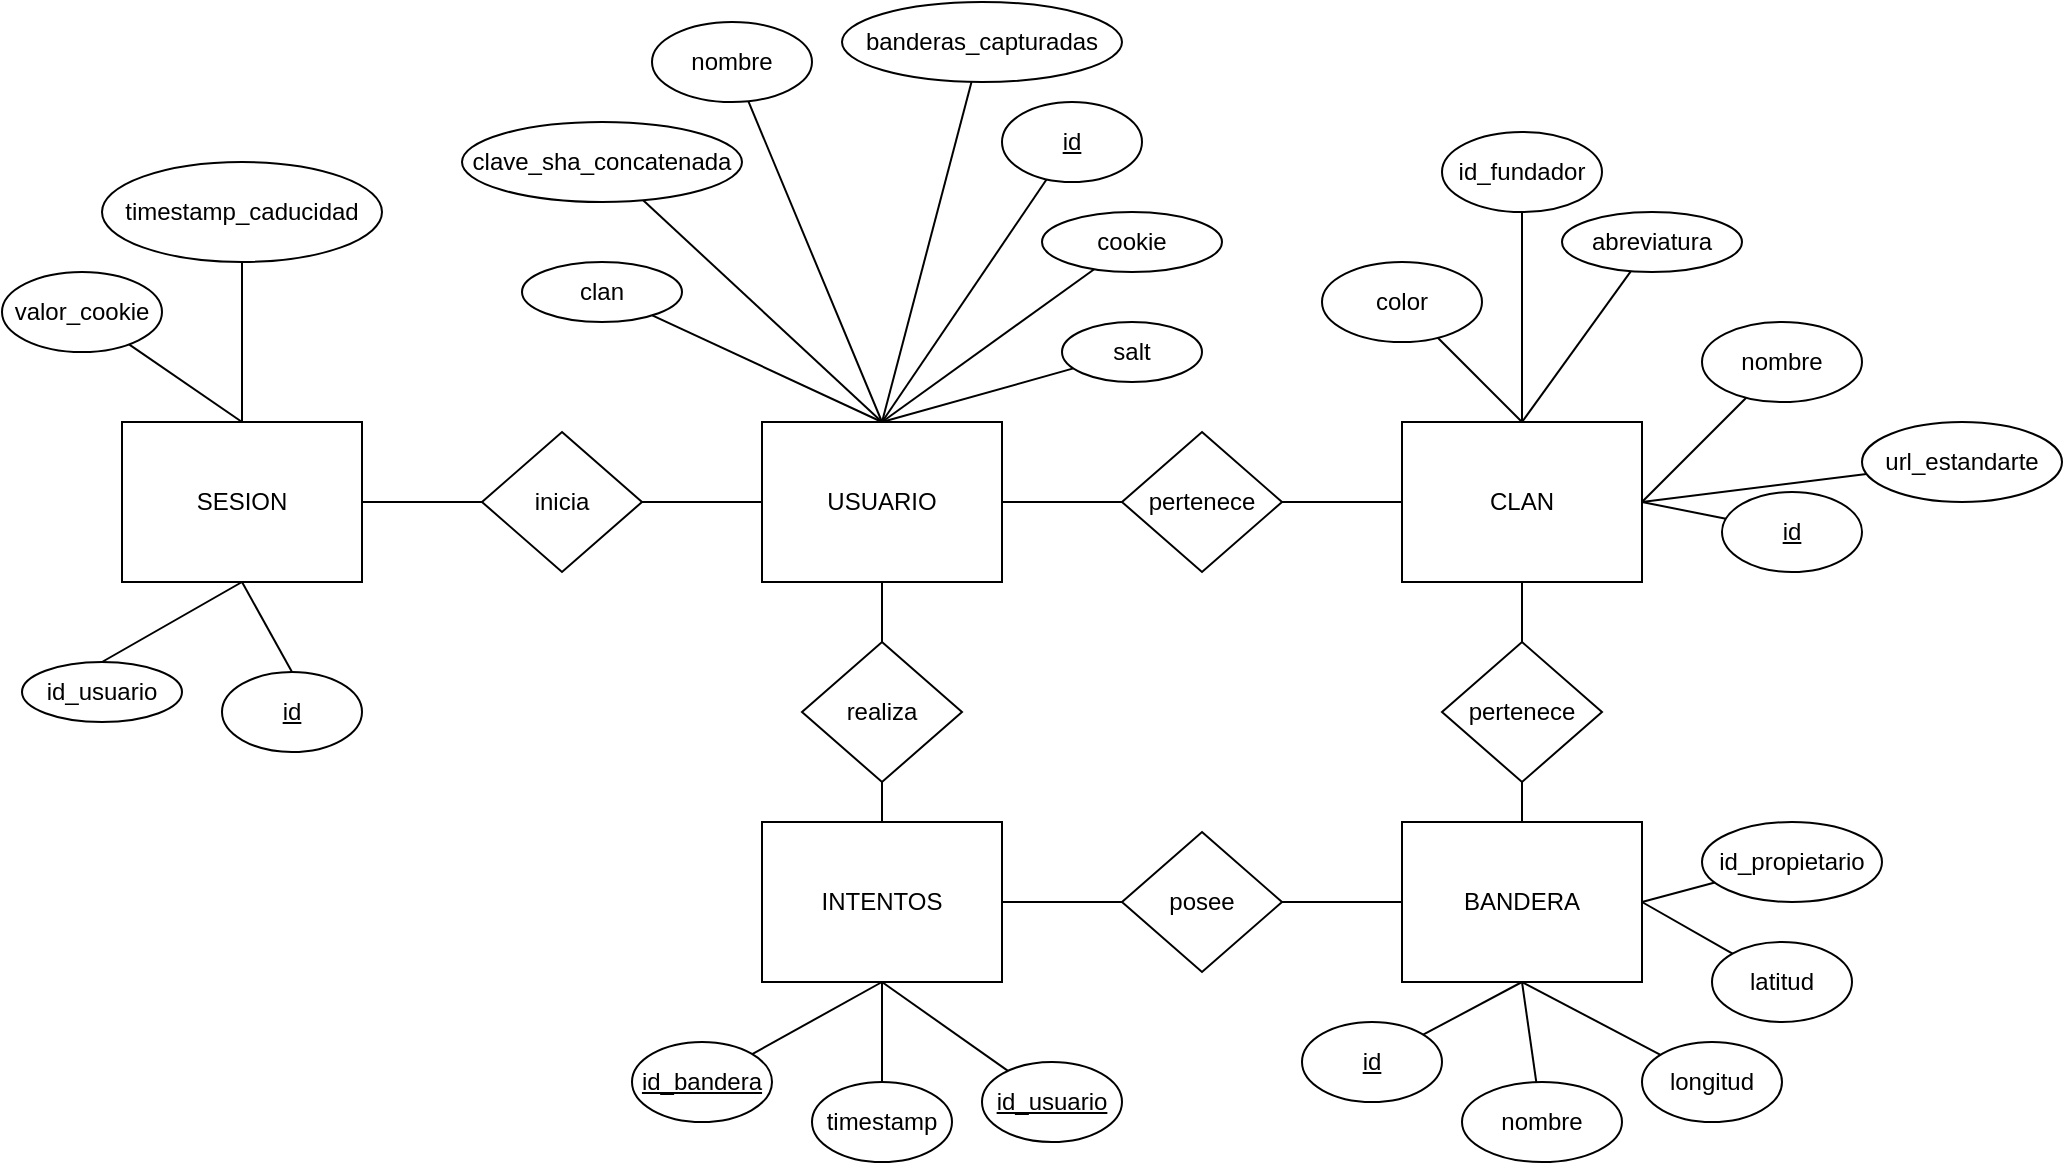 <mxfile version="14.0.1" type="device"><diagram id="ZcFw3NsDIBaOdlPS0Ph0" name="Page-1"><mxGraphModel dx="1021" dy="593" grid="1" gridSize="10" guides="1" tooltips="1" connect="1" arrows="1" fold="1" page="1" pageScale="1" pageWidth="1600" pageHeight="1200" math="0" shadow="0"><root><mxCell id="0"/><mxCell id="1" parent="0"/><mxCell id="fSJjw-DLxBgylvuJ7mEP-44" style="edgeStyle=orthogonalEdgeStyle;rounded=0;orthogonalLoop=1;jettySize=auto;html=1;exitX=0;exitY=0.5;exitDx=0;exitDy=0;entryX=1;entryY=0.5;entryDx=0;entryDy=0;endArrow=none;endFill=0;" edge="1" parent="1" source="fSJjw-DLxBgylvuJ7mEP-1" target="fSJjw-DLxBgylvuJ7mEP-39"><mxGeometry relative="1" as="geometry"/></mxCell><mxCell id="fSJjw-DLxBgylvuJ7mEP-52" style="edgeStyle=none;rounded=0;orthogonalLoop=1;jettySize=auto;html=1;exitX=0.5;exitY=0;exitDx=0;exitDy=0;endArrow=none;endFill=0;" edge="1" parent="1" source="fSJjw-DLxBgylvuJ7mEP-1" target="fSJjw-DLxBgylvuJ7mEP-9"><mxGeometry relative="1" as="geometry"/></mxCell><mxCell id="fSJjw-DLxBgylvuJ7mEP-53" style="edgeStyle=none;rounded=0;orthogonalLoop=1;jettySize=auto;html=1;exitX=0.5;exitY=0;exitDx=0;exitDy=0;endArrow=none;endFill=0;" edge="1" parent="1" source="fSJjw-DLxBgylvuJ7mEP-1" target="fSJjw-DLxBgylvuJ7mEP-6"><mxGeometry relative="1" as="geometry"/></mxCell><mxCell id="fSJjw-DLxBgylvuJ7mEP-54" style="edgeStyle=none;rounded=0;orthogonalLoop=1;jettySize=auto;html=1;exitX=0.5;exitY=0;exitDx=0;exitDy=0;endArrow=none;endFill=0;" edge="1" parent="1" source="fSJjw-DLxBgylvuJ7mEP-1" target="fSJjw-DLxBgylvuJ7mEP-32"><mxGeometry relative="1" as="geometry"/></mxCell><mxCell id="fSJjw-DLxBgylvuJ7mEP-55" style="edgeStyle=none;rounded=0;orthogonalLoop=1;jettySize=auto;html=1;exitX=0.5;exitY=0;exitDx=0;exitDy=0;endArrow=none;endFill=0;" edge="1" parent="1" source="fSJjw-DLxBgylvuJ7mEP-1" target="fSJjw-DLxBgylvuJ7mEP-5"><mxGeometry relative="1" as="geometry"/></mxCell><mxCell id="fSJjw-DLxBgylvuJ7mEP-56" style="edgeStyle=none;rounded=0;orthogonalLoop=1;jettySize=auto;html=1;exitX=0.5;exitY=0;exitDx=0;exitDy=0;endArrow=none;endFill=0;" edge="1" parent="1" source="fSJjw-DLxBgylvuJ7mEP-1" target="fSJjw-DLxBgylvuJ7mEP-10"><mxGeometry relative="1" as="geometry"/></mxCell><mxCell id="fSJjw-DLxBgylvuJ7mEP-57" style="edgeStyle=none;rounded=0;orthogonalLoop=1;jettySize=auto;html=1;exitX=0.5;exitY=0;exitDx=0;exitDy=0;endArrow=none;endFill=0;" edge="1" parent="1" source="fSJjw-DLxBgylvuJ7mEP-1" target="fSJjw-DLxBgylvuJ7mEP-8"><mxGeometry relative="1" as="geometry"/></mxCell><mxCell id="fSJjw-DLxBgylvuJ7mEP-58" style="edgeStyle=none;rounded=0;orthogonalLoop=1;jettySize=auto;html=1;exitX=0.5;exitY=0;exitDx=0;exitDy=0;endArrow=none;endFill=0;" edge="1" parent="1" source="fSJjw-DLxBgylvuJ7mEP-1" target="fSJjw-DLxBgylvuJ7mEP-7"><mxGeometry relative="1" as="geometry"/></mxCell><mxCell id="fSJjw-DLxBgylvuJ7mEP-1" value="USUARIO" style="rounded=0;whiteSpace=wrap;html=1;" vertex="1" parent="1"><mxGeometry x="400" y="240" width="120" height="80" as="geometry"/></mxCell><mxCell id="fSJjw-DLxBgylvuJ7mEP-22" style="edgeStyle=orthogonalEdgeStyle;rounded=0;orthogonalLoop=1;jettySize=auto;html=1;exitX=0.5;exitY=1;exitDx=0;exitDy=0;entryX=0.5;entryY=0;entryDx=0;entryDy=0;endArrow=none;endFill=0;" edge="1" parent="1" source="fSJjw-DLxBgylvuJ7mEP-2" target="fSJjw-DLxBgylvuJ7mEP-17"><mxGeometry relative="1" as="geometry"/></mxCell><mxCell id="fSJjw-DLxBgylvuJ7mEP-59" style="edgeStyle=none;rounded=0;orthogonalLoop=1;jettySize=auto;html=1;exitX=1;exitY=0.5;exitDx=0;exitDy=0;endArrow=none;endFill=0;" edge="1" parent="1" source="fSJjw-DLxBgylvuJ7mEP-2" target="fSJjw-DLxBgylvuJ7mEP-11"><mxGeometry relative="1" as="geometry"/></mxCell><mxCell id="fSJjw-DLxBgylvuJ7mEP-60" style="edgeStyle=none;rounded=0;orthogonalLoop=1;jettySize=auto;html=1;exitX=1;exitY=0.5;exitDx=0;exitDy=0;endArrow=none;endFill=0;" edge="1" parent="1" source="fSJjw-DLxBgylvuJ7mEP-2" target="fSJjw-DLxBgylvuJ7mEP-29"><mxGeometry relative="1" as="geometry"/></mxCell><mxCell id="fSJjw-DLxBgylvuJ7mEP-61" style="edgeStyle=none;rounded=0;orthogonalLoop=1;jettySize=auto;html=1;exitX=1;exitY=0.5;exitDx=0;exitDy=0;endArrow=none;endFill=0;" edge="1" parent="1" source="fSJjw-DLxBgylvuJ7mEP-2" target="fSJjw-DLxBgylvuJ7mEP-27"><mxGeometry relative="1" as="geometry"/></mxCell><mxCell id="fSJjw-DLxBgylvuJ7mEP-62" style="edgeStyle=none;rounded=0;orthogonalLoop=1;jettySize=auto;html=1;exitX=0.5;exitY=0;exitDx=0;exitDy=0;endArrow=none;endFill=0;" edge="1" parent="1" source="fSJjw-DLxBgylvuJ7mEP-2" target="fSJjw-DLxBgylvuJ7mEP-28"><mxGeometry relative="1" as="geometry"/></mxCell><mxCell id="fSJjw-DLxBgylvuJ7mEP-63" style="edgeStyle=none;rounded=0;orthogonalLoop=1;jettySize=auto;html=1;exitX=0.5;exitY=0;exitDx=0;exitDy=0;endArrow=none;endFill=0;" edge="1" parent="1" source="fSJjw-DLxBgylvuJ7mEP-2" target="fSJjw-DLxBgylvuJ7mEP-30"><mxGeometry relative="1" as="geometry"/></mxCell><mxCell id="fSJjw-DLxBgylvuJ7mEP-64" style="edgeStyle=none;rounded=0;orthogonalLoop=1;jettySize=auto;html=1;exitX=0.5;exitY=0;exitDx=0;exitDy=0;endArrow=none;endFill=0;" edge="1" parent="1" source="fSJjw-DLxBgylvuJ7mEP-2" target="fSJjw-DLxBgylvuJ7mEP-31"><mxGeometry relative="1" as="geometry"/></mxCell><mxCell id="fSJjw-DLxBgylvuJ7mEP-2" value="CLAN" style="rounded=0;whiteSpace=wrap;html=1;" vertex="1" parent="1"><mxGeometry x="720" y="240" width="120" height="80" as="geometry"/></mxCell><mxCell id="fSJjw-DLxBgylvuJ7mEP-65" style="edgeStyle=none;rounded=0;orthogonalLoop=1;jettySize=auto;html=1;exitX=1;exitY=0.5;exitDx=0;exitDy=0;endArrow=none;endFill=0;" edge="1" parent="1" source="fSJjw-DLxBgylvuJ7mEP-3" target="fSJjw-DLxBgylvuJ7mEP-37"><mxGeometry relative="1" as="geometry"/></mxCell><mxCell id="fSJjw-DLxBgylvuJ7mEP-66" style="edgeStyle=none;rounded=0;orthogonalLoop=1;jettySize=auto;html=1;exitX=1;exitY=0.5;exitDx=0;exitDy=0;endArrow=none;endFill=0;" edge="1" parent="1" source="fSJjw-DLxBgylvuJ7mEP-3" target="fSJjw-DLxBgylvuJ7mEP-35"><mxGeometry relative="1" as="geometry"/></mxCell><mxCell id="fSJjw-DLxBgylvuJ7mEP-67" style="edgeStyle=none;rounded=0;orthogonalLoop=1;jettySize=auto;html=1;exitX=0.5;exitY=1;exitDx=0;exitDy=0;endArrow=none;endFill=0;" edge="1" parent="1" source="fSJjw-DLxBgylvuJ7mEP-3" target="fSJjw-DLxBgylvuJ7mEP-36"><mxGeometry relative="1" as="geometry"/></mxCell><mxCell id="fSJjw-DLxBgylvuJ7mEP-68" style="edgeStyle=none;rounded=0;orthogonalLoop=1;jettySize=auto;html=1;exitX=0.5;exitY=1;exitDx=0;exitDy=0;endArrow=none;endFill=0;" edge="1" parent="1" source="fSJjw-DLxBgylvuJ7mEP-3" target="fSJjw-DLxBgylvuJ7mEP-13"><mxGeometry relative="1" as="geometry"/></mxCell><mxCell id="fSJjw-DLxBgylvuJ7mEP-69" style="edgeStyle=none;rounded=0;orthogonalLoop=1;jettySize=auto;html=1;exitX=0.5;exitY=1;exitDx=0;exitDy=0;endArrow=none;endFill=0;" edge="1" parent="1" source="fSJjw-DLxBgylvuJ7mEP-3" target="fSJjw-DLxBgylvuJ7mEP-26"><mxGeometry relative="1" as="geometry"/></mxCell><mxCell id="fSJjw-DLxBgylvuJ7mEP-3" value="BANDERA" style="rounded=0;whiteSpace=wrap;html=1;" vertex="1" parent="1"><mxGeometry x="720" y="440" width="120" height="80" as="geometry"/></mxCell><mxCell id="fSJjw-DLxBgylvuJ7mEP-70" style="edgeStyle=none;rounded=0;orthogonalLoop=1;jettySize=auto;html=1;exitX=0.5;exitY=1;exitDx=0;exitDy=0;endArrow=none;endFill=0;" edge="1" parent="1" source="fSJjw-DLxBgylvuJ7mEP-4" target="fSJjw-DLxBgylvuJ7mEP-34"><mxGeometry relative="1" as="geometry"/></mxCell><mxCell id="fSJjw-DLxBgylvuJ7mEP-71" style="edgeStyle=none;rounded=0;orthogonalLoop=1;jettySize=auto;html=1;exitX=0.5;exitY=1;exitDx=0;exitDy=0;endArrow=none;endFill=0;" edge="1" parent="1" source="fSJjw-DLxBgylvuJ7mEP-4" target="fSJjw-DLxBgylvuJ7mEP-33"><mxGeometry relative="1" as="geometry"/></mxCell><mxCell id="fSJjw-DLxBgylvuJ7mEP-72" style="edgeStyle=none;rounded=0;orthogonalLoop=1;jettySize=auto;html=1;exitX=0.5;exitY=1;exitDx=0;exitDy=0;endArrow=none;endFill=0;" edge="1" parent="1" source="fSJjw-DLxBgylvuJ7mEP-4" target="fSJjw-DLxBgylvuJ7mEP-12"><mxGeometry relative="1" as="geometry"/></mxCell><mxCell id="fSJjw-DLxBgylvuJ7mEP-4" value="INTENTOS" style="rounded=0;whiteSpace=wrap;html=1;" vertex="1" parent="1"><mxGeometry x="400" y="440" width="120" height="80" as="geometry"/></mxCell><mxCell id="fSJjw-DLxBgylvuJ7mEP-5" value="&lt;u&gt;id&lt;/u&gt;" style="ellipse;whiteSpace=wrap;html=1;" vertex="1" parent="1"><mxGeometry x="520" y="80" width="70" height="40" as="geometry"/></mxCell><mxCell id="fSJjw-DLxBgylvuJ7mEP-6" value="nombre" style="ellipse;whiteSpace=wrap;html=1;" vertex="1" parent="1"><mxGeometry x="345" y="40" width="80" height="40" as="geometry"/></mxCell><mxCell id="fSJjw-DLxBgylvuJ7mEP-7" value="clan" style="ellipse;whiteSpace=wrap;html=1;" vertex="1" parent="1"><mxGeometry x="280" y="160" width="80" height="30" as="geometry"/></mxCell><mxCell id="fSJjw-DLxBgylvuJ7mEP-8" value="salt" style="ellipse;whiteSpace=wrap;html=1;" vertex="1" parent="1"><mxGeometry x="550" y="190" width="70" height="30" as="geometry"/></mxCell><mxCell id="fSJjw-DLxBgylvuJ7mEP-9" value="clave_sha_concatenada" style="ellipse;whiteSpace=wrap;html=1;" vertex="1" parent="1"><mxGeometry x="250" y="90" width="140" height="40" as="geometry"/></mxCell><mxCell id="fSJjw-DLxBgylvuJ7mEP-10" value="cookie" style="ellipse;whiteSpace=wrap;html=1;" vertex="1" parent="1"><mxGeometry x="540" y="135" width="90" height="30" as="geometry"/></mxCell><mxCell id="fSJjw-DLxBgylvuJ7mEP-11" value="&lt;u&gt;id&lt;/u&gt;" style="ellipse;whiteSpace=wrap;html=1;" vertex="1" parent="1"><mxGeometry x="880" y="275" width="70" height="40" as="geometry"/></mxCell><mxCell id="fSJjw-DLxBgylvuJ7mEP-12" value="&lt;u&gt;id_usuario&lt;/u&gt;" style="ellipse;whiteSpace=wrap;html=1;" vertex="1" parent="1"><mxGeometry x="510" y="560" width="70" height="40" as="geometry"/></mxCell><mxCell id="fSJjw-DLxBgylvuJ7mEP-13" value="&lt;u&gt;id&lt;/u&gt;" style="ellipse;whiteSpace=wrap;html=1;" vertex="1" parent="1"><mxGeometry x="670" y="540" width="70" height="40" as="geometry"/></mxCell><mxCell id="fSJjw-DLxBgylvuJ7mEP-18" style="edgeStyle=orthogonalEdgeStyle;rounded=0;orthogonalLoop=1;jettySize=auto;html=1;exitX=0.5;exitY=1;exitDx=0;exitDy=0;entryX=0.5;entryY=0;entryDx=0;entryDy=0;endArrow=none;endFill=0;" edge="1" parent="1" source="fSJjw-DLxBgylvuJ7mEP-14" target="fSJjw-DLxBgylvuJ7mEP-4"><mxGeometry relative="1" as="geometry"/></mxCell><mxCell id="fSJjw-DLxBgylvuJ7mEP-19" style="edgeStyle=orthogonalEdgeStyle;rounded=0;orthogonalLoop=1;jettySize=auto;html=1;exitX=0.5;exitY=0;exitDx=0;exitDy=0;entryX=0.5;entryY=1;entryDx=0;entryDy=0;endArrow=none;endFill=0;" edge="1" parent="1" source="fSJjw-DLxBgylvuJ7mEP-14" target="fSJjw-DLxBgylvuJ7mEP-1"><mxGeometry relative="1" as="geometry"/></mxCell><mxCell id="fSJjw-DLxBgylvuJ7mEP-14" value="realiza" style="rhombus;whiteSpace=wrap;html=1;" vertex="1" parent="1"><mxGeometry x="420" y="350" width="80" height="70" as="geometry"/></mxCell><mxCell id="fSJjw-DLxBgylvuJ7mEP-20" style="edgeStyle=orthogonalEdgeStyle;rounded=0;orthogonalLoop=1;jettySize=auto;html=1;exitX=0;exitY=0.5;exitDx=0;exitDy=0;entryX=1;entryY=0.5;entryDx=0;entryDy=0;endArrow=none;endFill=0;" edge="1" parent="1" source="fSJjw-DLxBgylvuJ7mEP-15" target="fSJjw-DLxBgylvuJ7mEP-1"><mxGeometry relative="1" as="geometry"/></mxCell><mxCell id="fSJjw-DLxBgylvuJ7mEP-21" style="edgeStyle=orthogonalEdgeStyle;rounded=0;orthogonalLoop=1;jettySize=auto;html=1;exitX=1;exitY=0.5;exitDx=0;exitDy=0;entryX=0;entryY=0.5;entryDx=0;entryDy=0;endArrow=none;endFill=0;" edge="1" parent="1" source="fSJjw-DLxBgylvuJ7mEP-15" target="fSJjw-DLxBgylvuJ7mEP-2"><mxGeometry relative="1" as="geometry"/></mxCell><mxCell id="fSJjw-DLxBgylvuJ7mEP-15" value="pertenece" style="rhombus;whiteSpace=wrap;html=1;" vertex="1" parent="1"><mxGeometry x="580" y="245" width="80" height="70" as="geometry"/></mxCell><mxCell id="fSJjw-DLxBgylvuJ7mEP-24" style="edgeStyle=orthogonalEdgeStyle;rounded=0;orthogonalLoop=1;jettySize=auto;html=1;exitX=1;exitY=0.5;exitDx=0;exitDy=0;entryX=0;entryY=0.5;entryDx=0;entryDy=0;endArrow=none;endFill=0;" edge="1" parent="1" source="fSJjw-DLxBgylvuJ7mEP-16" target="fSJjw-DLxBgylvuJ7mEP-3"><mxGeometry relative="1" as="geometry"/></mxCell><mxCell id="fSJjw-DLxBgylvuJ7mEP-25" style="edgeStyle=orthogonalEdgeStyle;rounded=0;orthogonalLoop=1;jettySize=auto;html=1;exitX=0;exitY=0.5;exitDx=0;exitDy=0;entryX=1;entryY=0.5;entryDx=0;entryDy=0;endArrow=none;endFill=0;" edge="1" parent="1" source="fSJjw-DLxBgylvuJ7mEP-16" target="fSJjw-DLxBgylvuJ7mEP-4"><mxGeometry relative="1" as="geometry"/></mxCell><mxCell id="fSJjw-DLxBgylvuJ7mEP-16" value="posee" style="rhombus;whiteSpace=wrap;html=1;" vertex="1" parent="1"><mxGeometry x="580" y="445" width="80" height="70" as="geometry"/></mxCell><mxCell id="fSJjw-DLxBgylvuJ7mEP-23" style="edgeStyle=orthogonalEdgeStyle;rounded=0;orthogonalLoop=1;jettySize=auto;html=1;exitX=0.5;exitY=1;exitDx=0;exitDy=0;entryX=0.5;entryY=0;entryDx=0;entryDy=0;endArrow=none;endFill=0;" edge="1" parent="1" source="fSJjw-DLxBgylvuJ7mEP-17" target="fSJjw-DLxBgylvuJ7mEP-3"><mxGeometry relative="1" as="geometry"/></mxCell><mxCell id="fSJjw-DLxBgylvuJ7mEP-17" value="pertenece" style="rhombus;whiteSpace=wrap;html=1;" vertex="1" parent="1"><mxGeometry x="740" y="350" width="80" height="70" as="geometry"/></mxCell><mxCell id="fSJjw-DLxBgylvuJ7mEP-26" value="nombre" style="ellipse;whiteSpace=wrap;html=1;" vertex="1" parent="1"><mxGeometry x="750" y="570" width="80" height="40" as="geometry"/></mxCell><mxCell id="fSJjw-DLxBgylvuJ7mEP-27" value="nombre" style="ellipse;whiteSpace=wrap;html=1;" vertex="1" parent="1"><mxGeometry x="870" y="190" width="80" height="40" as="geometry"/></mxCell><mxCell id="fSJjw-DLxBgylvuJ7mEP-28" value="color" style="ellipse;whiteSpace=wrap;html=1;" vertex="1" parent="1"><mxGeometry x="680" y="160" width="80" height="40" as="geometry"/></mxCell><mxCell id="fSJjw-DLxBgylvuJ7mEP-29" value="url_estandarte" style="ellipse;whiteSpace=wrap;html=1;" vertex="1" parent="1"><mxGeometry x="950" y="240" width="100" height="40" as="geometry"/></mxCell><mxCell id="fSJjw-DLxBgylvuJ7mEP-30" value="id_fundador" style="ellipse;whiteSpace=wrap;html=1;" vertex="1" parent="1"><mxGeometry x="740" y="95" width="80" height="40" as="geometry"/></mxCell><mxCell id="fSJjw-DLxBgylvuJ7mEP-31" value="abreviatura" style="ellipse;whiteSpace=wrap;html=1;" vertex="1" parent="1"><mxGeometry x="800" y="135" width="90" height="30" as="geometry"/></mxCell><mxCell id="fSJjw-DLxBgylvuJ7mEP-32" value="banderas_capturadas" style="ellipse;whiteSpace=wrap;html=1;" vertex="1" parent="1"><mxGeometry x="440" y="30" width="140" height="40" as="geometry"/></mxCell><mxCell id="fSJjw-DLxBgylvuJ7mEP-33" value="&lt;u&gt;id_bandera&lt;/u&gt;" style="ellipse;whiteSpace=wrap;html=1;" vertex="1" parent="1"><mxGeometry x="335" y="550" width="70" height="40" as="geometry"/></mxCell><mxCell id="fSJjw-DLxBgylvuJ7mEP-34" value="timestamp" style="ellipse;whiteSpace=wrap;html=1;" vertex="1" parent="1"><mxGeometry x="425" y="570" width="70" height="40" as="geometry"/></mxCell><mxCell id="fSJjw-DLxBgylvuJ7mEP-35" value="latitud" style="ellipse;whiteSpace=wrap;html=1;" vertex="1" parent="1"><mxGeometry x="875" y="500" width="70" height="40" as="geometry"/></mxCell><mxCell id="fSJjw-DLxBgylvuJ7mEP-36" value="longitud" style="ellipse;whiteSpace=wrap;html=1;" vertex="1" parent="1"><mxGeometry x="840" y="550" width="70" height="40" as="geometry"/></mxCell><mxCell id="fSJjw-DLxBgylvuJ7mEP-37" value="id_propietario" style="ellipse;whiteSpace=wrap;html=1;" vertex="1" parent="1"><mxGeometry x="870" y="440" width="90" height="40" as="geometry"/></mxCell><mxCell id="fSJjw-DLxBgylvuJ7mEP-47" style="rounded=0;orthogonalLoop=1;jettySize=auto;html=1;exitX=0.5;exitY=1;exitDx=0;exitDy=0;entryX=0.5;entryY=0;entryDx=0;entryDy=0;endArrow=none;endFill=0;" edge="1" parent="1" source="fSJjw-DLxBgylvuJ7mEP-38" target="fSJjw-DLxBgylvuJ7mEP-43"><mxGeometry relative="1" as="geometry"/></mxCell><mxCell id="fSJjw-DLxBgylvuJ7mEP-48" style="edgeStyle=none;rounded=0;orthogonalLoop=1;jettySize=auto;html=1;exitX=0.5;exitY=1;exitDx=0;exitDy=0;entryX=0.5;entryY=0;entryDx=0;entryDy=0;endArrow=none;endFill=0;" edge="1" parent="1" source="fSJjw-DLxBgylvuJ7mEP-38" target="fSJjw-DLxBgylvuJ7mEP-42"><mxGeometry relative="1" as="geometry"/></mxCell><mxCell id="fSJjw-DLxBgylvuJ7mEP-49" style="edgeStyle=none;rounded=0;orthogonalLoop=1;jettySize=auto;html=1;exitX=0.5;exitY=0;exitDx=0;exitDy=0;endArrow=none;endFill=0;" edge="1" parent="1" source="fSJjw-DLxBgylvuJ7mEP-38" target="fSJjw-DLxBgylvuJ7mEP-40"><mxGeometry relative="1" as="geometry"/></mxCell><mxCell id="fSJjw-DLxBgylvuJ7mEP-50" style="edgeStyle=none;rounded=0;orthogonalLoop=1;jettySize=auto;html=1;exitX=0.5;exitY=0;exitDx=0;exitDy=0;endArrow=none;endFill=0;" edge="1" parent="1" source="fSJjw-DLxBgylvuJ7mEP-38" target="fSJjw-DLxBgylvuJ7mEP-41"><mxGeometry relative="1" as="geometry"/></mxCell><mxCell id="fSJjw-DLxBgylvuJ7mEP-38" value="SESION" style="rounded=0;whiteSpace=wrap;html=1;" vertex="1" parent="1"><mxGeometry x="80" y="240" width="120" height="80" as="geometry"/></mxCell><mxCell id="fSJjw-DLxBgylvuJ7mEP-45" style="edgeStyle=orthogonalEdgeStyle;rounded=0;orthogonalLoop=1;jettySize=auto;html=1;exitX=0;exitY=0.5;exitDx=0;exitDy=0;entryX=1;entryY=0.5;entryDx=0;entryDy=0;endArrow=none;endFill=0;" edge="1" parent="1" source="fSJjw-DLxBgylvuJ7mEP-39" target="fSJjw-DLxBgylvuJ7mEP-38"><mxGeometry relative="1" as="geometry"/></mxCell><mxCell id="fSJjw-DLxBgylvuJ7mEP-39" value="inicia" style="rhombus;whiteSpace=wrap;html=1;" vertex="1" parent="1"><mxGeometry x="260" y="245" width="80" height="70" as="geometry"/></mxCell><mxCell id="fSJjw-DLxBgylvuJ7mEP-40" value="valor_cookie" style="ellipse;whiteSpace=wrap;html=1;" vertex="1" parent="1"><mxGeometry x="20" y="165" width="80" height="40" as="geometry"/></mxCell><mxCell id="fSJjw-DLxBgylvuJ7mEP-41" value="timestamp_caducidad" style="ellipse;whiteSpace=wrap;html=1;" vertex="1" parent="1"><mxGeometry x="70" y="110" width="140" height="50" as="geometry"/></mxCell><mxCell id="fSJjw-DLxBgylvuJ7mEP-42" value="id_usuario" style="ellipse;whiteSpace=wrap;html=1;" vertex="1" parent="1"><mxGeometry x="30" y="360" width="80" height="30" as="geometry"/></mxCell><mxCell id="fSJjw-DLxBgylvuJ7mEP-43" value="&lt;u&gt;id&lt;/u&gt;" style="ellipse;whiteSpace=wrap;html=1;" vertex="1" parent="1"><mxGeometry x="130" y="365" width="70" height="40" as="geometry"/></mxCell></root></mxGraphModel></diagram></mxfile>